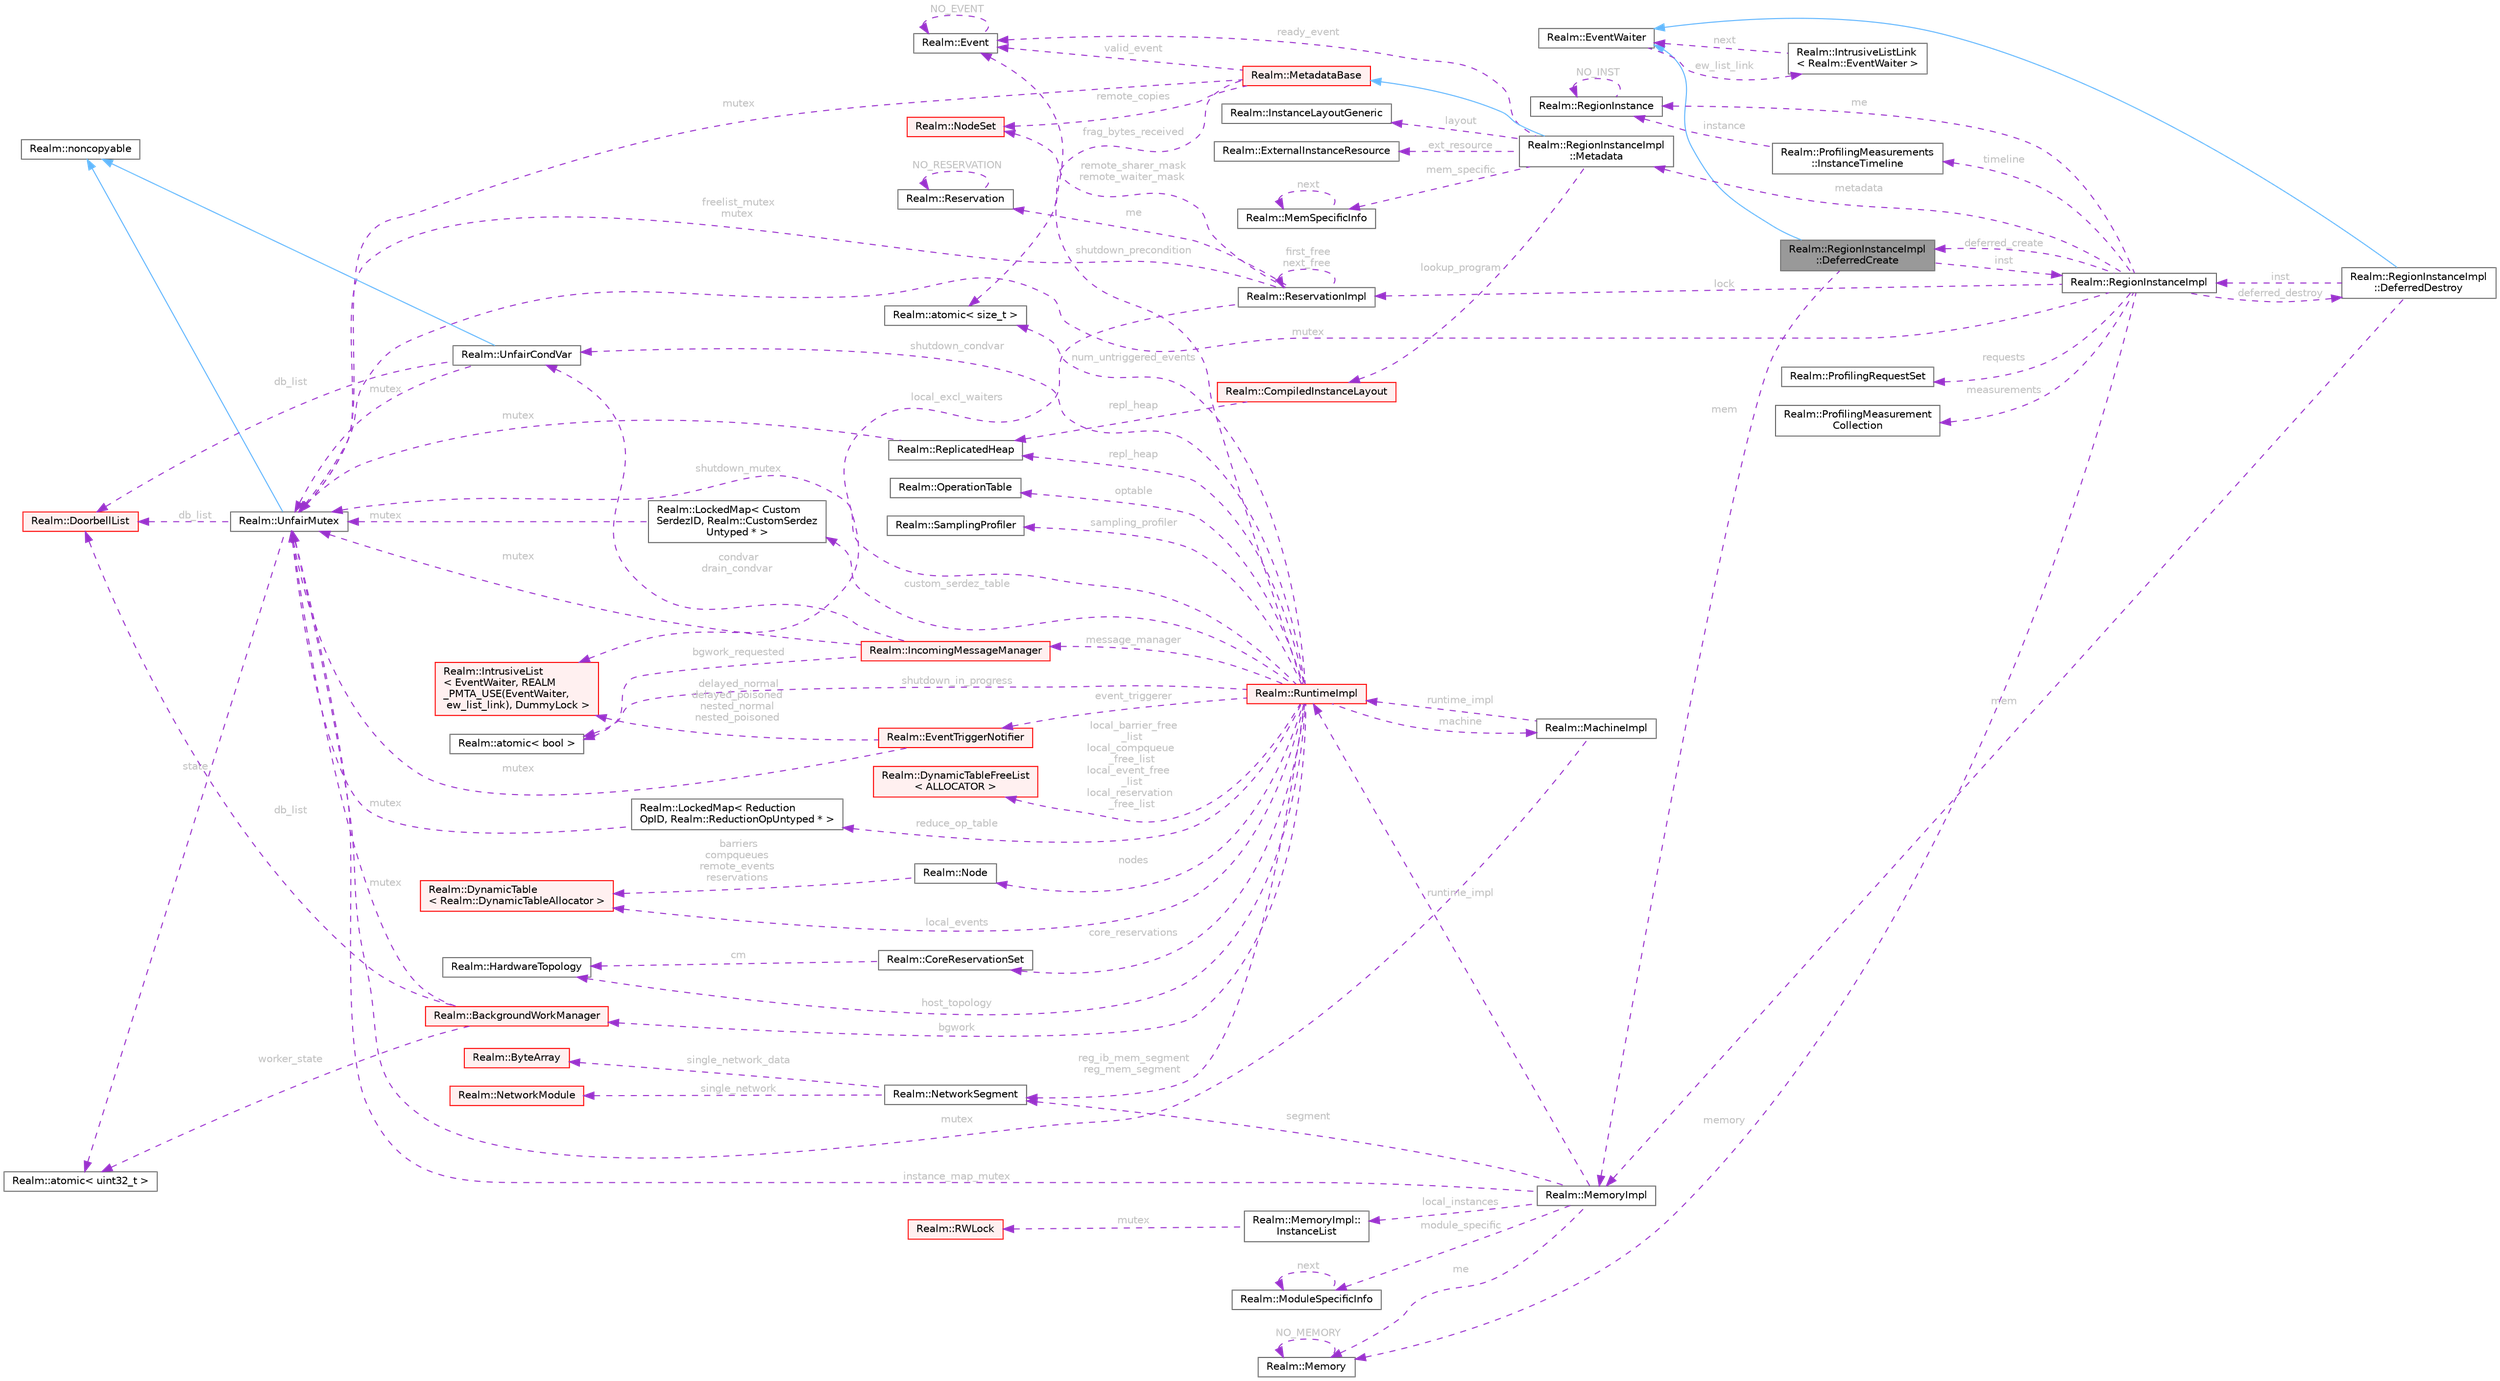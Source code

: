 digraph "Realm::RegionInstanceImpl::DeferredCreate"
{
 // LATEX_PDF_SIZE
  bgcolor="transparent";
  edge [fontname=Helvetica,fontsize=10,labelfontname=Helvetica,labelfontsize=10];
  node [fontname=Helvetica,fontsize=10,shape=box,height=0.2,width=0.4];
  rankdir="LR";
  Node1 [id="Node000001",label="Realm::RegionInstanceImpl\l::DeferredCreate",height=0.2,width=0.4,color="gray40", fillcolor="grey60", style="filled", fontcolor="black",tooltip=" "];
  Node2 -> Node1 [id="edge1_Node000001_Node000002",dir="back",color="steelblue1",style="solid",tooltip=" "];
  Node2 [id="Node000002",label="Realm::EventWaiter",height=0.2,width=0.4,color="gray40", fillcolor="white", style="filled",URL="$classRealm_1_1EventWaiter.html",tooltip=" "];
  Node3 -> Node2 [id="edge2_Node000002_Node000003",dir="back",color="darkorchid3",style="dashed",tooltip=" ",label=" ew_list_link",fontcolor="grey" ];
  Node3 [id="Node000003",label="Realm::IntrusiveListLink\l\< Realm::EventWaiter \>",height=0.2,width=0.4,color="gray40", fillcolor="white", style="filled",URL="$structRealm_1_1IntrusiveListLink.html",tooltip=" "];
  Node2 -> Node3 [id="edge3_Node000003_Node000002",dir="back",color="darkorchid3",style="dashed",tooltip=" ",label=" next",fontcolor="grey" ];
  Node4 -> Node1 [id="edge4_Node000001_Node000004",dir="back",color="darkorchid3",style="dashed",tooltip=" ",label=" inst",fontcolor="grey" ];
  Node4 [id="Node000004",label="Realm::RegionInstanceImpl",height=0.2,width=0.4,color="gray40", fillcolor="white", style="filled",URL="$classRealm_1_1RegionInstanceImpl.html",tooltip=" "];
  Node1 -> Node4 [id="edge5_Node000004_Node000001",dir="back",color="darkorchid3",style="dashed",tooltip=" ",label=" deferred_create",fontcolor="grey" ];
  Node5 -> Node4 [id="edge6_Node000004_Node000005",dir="back",color="darkorchid3",style="dashed",tooltip=" ",label=" deferred_destroy",fontcolor="grey" ];
  Node5 [id="Node000005",label="Realm::RegionInstanceImpl\l::DeferredDestroy",height=0.2,width=0.4,color="gray40", fillcolor="white", style="filled",URL="$classRealm_1_1RegionInstanceImpl_1_1DeferredDestroy.html",tooltip=" "];
  Node2 -> Node5 [id="edge7_Node000005_Node000002",dir="back",color="steelblue1",style="solid",tooltip=" "];
  Node4 -> Node5 [id="edge8_Node000005_Node000004",dir="back",color="darkorchid3",style="dashed",tooltip=" ",label=" inst",fontcolor="grey" ];
  Node6 -> Node5 [id="edge9_Node000005_Node000006",dir="back",color="darkorchid3",style="dashed",tooltip=" ",label=" mem",fontcolor="grey" ];
  Node6 [id="Node000006",label="Realm::MemoryImpl",height=0.2,width=0.4,color="gray40", fillcolor="white", style="filled",URL="$classRealm_1_1MemoryImpl.html",tooltip=" "];
  Node7 -> Node6 [id="edge10_Node000006_Node000007",dir="back",color="darkorchid3",style="dashed",tooltip=" ",label=" me",fontcolor="grey" ];
  Node7 [id="Node000007",label="Realm::Memory",height=0.2,width=0.4,color="gray40", fillcolor="white", style="filled",URL="$classRealm_1_1Memory.html",tooltip=" "];
  Node7 -> Node7 [id="edge11_Node000007_Node000007",dir="back",color="darkorchid3",style="dashed",tooltip=" ",label=" NO_MEMORY",fontcolor="grey" ];
  Node8 -> Node6 [id="edge12_Node000006_Node000008",dir="back",color="darkorchid3",style="dashed",tooltip=" ",label=" segment",fontcolor="grey" ];
  Node8 [id="Node000008",label="Realm::NetworkSegment",height=0.2,width=0.4,color="gray40", fillcolor="white", style="filled",URL="$classRealm_1_1NetworkSegment.html",tooltip=" "];
  Node9 -> Node8 [id="edge13_Node000008_Node000009",dir="back",color="darkorchid3",style="dashed",tooltip=" ",label=" single_network",fontcolor="grey" ];
  Node9 [id="Node000009",label="Realm::NetworkModule",height=0.2,width=0.4,color="red", fillcolor="#FFF0F0", style="filled",URL="$classRealm_1_1NetworkModule.html",tooltip=" "];
  Node11 -> Node8 [id="edge14_Node000008_Node000011",dir="back",color="darkorchid3",style="dashed",tooltip=" ",label=" single_network_data",fontcolor="grey" ];
  Node11 [id="Node000011",label="Realm::ByteArray",height=0.2,width=0.4,color="red", fillcolor="#FFF0F0", style="filled",URL="$classRealm_1_1ByteArray.html",tooltip=" "];
  Node13 -> Node6 [id="edge15_Node000006_Node000013",dir="back",color="darkorchid3",style="dashed",tooltip=" ",label=" module_specific",fontcolor="grey" ];
  Node13 [id="Node000013",label="Realm::ModuleSpecificInfo",height=0.2,width=0.4,color="gray40", fillcolor="white", style="filled",URL="$classRealm_1_1ModuleSpecificInfo.html",tooltip=" "];
  Node13 -> Node13 [id="edge16_Node000013_Node000013",dir="back",color="darkorchid3",style="dashed",tooltip=" ",label=" next",fontcolor="grey" ];
  Node14 -> Node6 [id="edge17_Node000006_Node000014",dir="back",color="darkorchid3",style="dashed",tooltip=" ",label=" instance_map_mutex",fontcolor="grey" ];
  Node14 [id="Node000014",label="Realm::UnfairMutex",height=0.2,width=0.4,color="gray40", fillcolor="white", style="filled",URL="$classRealm_1_1UnfairMutex.html",tooltip=" "];
  Node15 -> Node14 [id="edge18_Node000014_Node000015",dir="back",color="steelblue1",style="solid",tooltip=" "];
  Node15 [id="Node000015",label="Realm::noncopyable",height=0.2,width=0.4,color="gray40", fillcolor="white", style="filled",URL="$classRealm_1_1noncopyable.html",tooltip=" "];
  Node16 -> Node14 [id="edge19_Node000014_Node000016",dir="back",color="darkorchid3",style="dashed",tooltip=" ",label=" state",fontcolor="grey" ];
  Node16 [id="Node000016",label="Realm::atomic\< uint32_t \>",height=0.2,width=0.4,color="gray40", fillcolor="white", style="filled",URL="$classRealm_1_1atomic.html",tooltip=" "];
  Node17 -> Node14 [id="edge20_Node000014_Node000017",dir="back",color="darkorchid3",style="dashed",tooltip=" ",label=" db_list",fontcolor="grey" ];
  Node17 [id="Node000017",label="Realm::DoorbellList",height=0.2,width=0.4,color="red", fillcolor="#FFF0F0", style="filled",URL="$classRealm_1_1DoorbellList.html",tooltip=" "];
  Node19 -> Node6 [id="edge21_Node000006_Node000019",dir="back",color="darkorchid3",style="dashed",tooltip=" ",label=" local_instances",fontcolor="grey" ];
  Node19 [id="Node000019",label="Realm::MemoryImpl::\lInstanceList",height=0.2,width=0.4,color="gray40", fillcolor="white", style="filled",URL="$structRealm_1_1MemoryImpl_1_1InstanceList.html",tooltip=" "];
  Node20 -> Node19 [id="edge22_Node000019_Node000020",dir="back",color="darkorchid3",style="dashed",tooltip=" ",label=" mutex",fontcolor="grey" ];
  Node20 [id="Node000020",label="Realm::RWLock",height=0.2,width=0.4,color="red", fillcolor="#FFF0F0", style="filled",URL="$classRealm_1_1RWLock.html",tooltip=" "];
  Node23 -> Node6 [id="edge23_Node000006_Node000023",dir="back",color="darkorchid3",style="dashed",tooltip=" ",label=" runtime_impl",fontcolor="grey" ];
  Node23 [id="Node000023",label="Realm::RuntimeImpl",height=0.2,width=0.4,color="red", fillcolor="#FFF0F0", style="filled",URL="$classRealm_1_1RuntimeImpl.html",tooltip=" "];
  Node24 -> Node23 [id="edge24_Node000023_Node000024",dir="back",color="darkorchid3",style="dashed",tooltip=" ",label=" machine",fontcolor="grey" ];
  Node24 [id="Node000024",label="Realm::MachineImpl",height=0.2,width=0.4,color="gray40", fillcolor="white", style="filled",URL="$classRealm_1_1MachineImpl.html",tooltip=" "];
  Node14 -> Node24 [id="edge25_Node000024_Node000014",dir="back",color="darkorchid3",style="dashed",tooltip=" ",label=" mutex",fontcolor="grey" ];
  Node23 -> Node24 [id="edge26_Node000024_Node000023",dir="back",color="darkorchid3",style="dashed",tooltip=" ",label=" runtime_impl",fontcolor="grey" ];
  Node25 -> Node23 [id="edge27_Node000023_Node000025",dir="back",color="darkorchid3",style="dashed",tooltip=" ",label=" reduce_op_table",fontcolor="grey" ];
  Node25 [id="Node000025",label="Realm::LockedMap\< Reduction\lOpID, Realm::ReductionOpUntyped * \>",height=0.2,width=0.4,color="gray40", fillcolor="white", style="filled",URL="$classRealm_1_1LockedMap.html",tooltip=" "];
  Node14 -> Node25 [id="edge28_Node000025_Node000014",dir="back",color="darkorchid3",style="dashed",tooltip=" ",label=" mutex",fontcolor="grey" ];
  Node26 -> Node23 [id="edge29_Node000023_Node000026",dir="back",color="darkorchid3",style="dashed",tooltip=" ",label=" custom_serdez_table",fontcolor="grey" ];
  Node26 [id="Node000026",label="Realm::LockedMap\< Custom\lSerdezID, Realm::CustomSerdez\lUntyped * \>",height=0.2,width=0.4,color="gray40", fillcolor="white", style="filled",URL="$classRealm_1_1LockedMap.html",tooltip=" "];
  Node14 -> Node26 [id="edge30_Node000026_Node000014",dir="back",color="darkorchid3",style="dashed",tooltip=" ",label=" mutex",fontcolor="grey" ];
  Node27 -> Node23 [id="edge31_Node000023_Node000027",dir="back",color="darkorchid3",style="dashed",tooltip=" ",label=" num_untriggered_events",fontcolor="grey" ];
  Node27 [id="Node000027",label="Realm::atomic\< size_t \>",height=0.2,width=0.4,color="gray40", fillcolor="white", style="filled",URL="$classRealm_1_1atomic.html",tooltip=" "];
  Node28 -> Node23 [id="edge32_Node000023_Node000028",dir="back",color="darkorchid3",style="dashed",tooltip=" ",label=" nodes",fontcolor="grey" ];
  Node28 [id="Node000028",label="Realm::Node",height=0.2,width=0.4,color="gray40", fillcolor="white", style="filled",URL="$structRealm_1_1Node.html",tooltip=" "];
  Node29 -> Node28 [id="edge33_Node000028_Node000029",dir="back",color="darkorchid3",style="dashed",tooltip=" ",label=" barriers\ncompqueues\nremote_events\nreservations",fontcolor="grey" ];
  Node29 [id="Node000029",label="Realm::DynamicTable\l\< Realm::DynamicTableAllocator \>",height=0.2,width=0.4,color="red", fillcolor="#FFF0F0", style="filled",URL="$classRealm_1_1DynamicTable.html",tooltip=" "];
  Node29 -> Node23 [id="edge34_Node000023_Node000029",dir="back",color="darkorchid3",style="dashed",tooltip=" ",label=" local_events",fontcolor="grey" ];
  Node32 -> Node23 [id="edge35_Node000023_Node000032",dir="back",color="darkorchid3",style="dashed",tooltip=" ",label=" local_barrier_free\l_list\nlocal_compqueue\l_free_list\nlocal_event_free\l_list\nlocal_reservation\l_free_list",fontcolor="grey" ];
  Node32 [id="Node000032",label="Realm::DynamicTableFreeList\l\< ALLOCATOR \>",height=0.2,width=0.4,color="red", fillcolor="#FFF0F0", style="filled",URL="$classRealm_1_1DynamicTableFreeList.html",tooltip=" "];
  Node14 -> Node23 [id="edge36_Node000023_Node000014",dir="back",color="darkorchid3",style="dashed",tooltip=" ",label=" shutdown_mutex",fontcolor="grey" ];
  Node34 -> Node23 [id="edge37_Node000023_Node000034",dir="back",color="darkorchid3",style="dashed",tooltip=" ",label=" shutdown_condvar",fontcolor="grey" ];
  Node34 [id="Node000034",label="Realm::UnfairCondVar",height=0.2,width=0.4,color="gray40", fillcolor="white", style="filled",URL="$classRealm_1_1UnfairCondVar.html",tooltip=" "];
  Node15 -> Node34 [id="edge38_Node000034_Node000015",dir="back",color="steelblue1",style="solid",tooltip=" "];
  Node14 -> Node34 [id="edge39_Node000034_Node000014",dir="back",color="darkorchid3",style="dashed",tooltip=" ",label=" mutex",fontcolor="grey" ];
  Node17 -> Node34 [id="edge40_Node000034_Node000017",dir="back",color="darkorchid3",style="dashed",tooltip=" ",label=" db_list",fontcolor="grey" ];
  Node35 -> Node23 [id="edge41_Node000023_Node000035",dir="back",color="darkorchid3",style="dashed",tooltip=" ",label=" shutdown_precondition",fontcolor="grey" ];
  Node35 [id="Node000035",label="Realm::Event",height=0.2,width=0.4,color="gray40", fillcolor="white", style="filled",URL="$classRealm_1_1Event.html",tooltip=" "];
  Node35 -> Node35 [id="edge42_Node000035_Node000035",dir="back",color="darkorchid3",style="dashed",tooltip=" ",label=" NO_EVENT",fontcolor="grey" ];
  Node36 -> Node23 [id="edge43_Node000023_Node000036",dir="back",color="darkorchid3",style="dashed",tooltip=" ",label=" shutdown_in_progress",fontcolor="grey" ];
  Node36 [id="Node000036",label="Realm::atomic\< bool \>",height=0.2,width=0.4,color="gray40", fillcolor="white", style="filled",URL="$classRealm_1_1atomic.html",tooltip=" "];
  Node37 -> Node23 [id="edge44_Node000023_Node000037",dir="back",color="darkorchid3",style="dashed",tooltip=" ",label=" host_topology",fontcolor="grey" ];
  Node37 [id="Node000037",label="Realm::HardwareTopology",height=0.2,width=0.4,color="gray40", fillcolor="white", style="filled",URL="$classRealm_1_1HardwareTopology.html",tooltip="Represents the topology of the host processor cores and memory."];
  Node38 -> Node23 [id="edge45_Node000023_Node000038",dir="back",color="darkorchid3",style="dashed",tooltip=" ",label=" core_reservations",fontcolor="grey" ];
  Node38 [id="Node000038",label="Realm::CoreReservationSet",height=0.2,width=0.4,color="gray40", fillcolor="white", style="filled",URL="$classRealm_1_1CoreReservationSet.html",tooltip=" "];
  Node37 -> Node38 [id="edge46_Node000038_Node000037",dir="back",color="darkorchid3",style="dashed",tooltip=" ",label=" cm",fontcolor="grey" ];
  Node39 -> Node23 [id="edge47_Node000023_Node000039",dir="back",color="darkorchid3",style="dashed",tooltip=" ",label=" bgwork",fontcolor="grey" ];
  Node39 [id="Node000039",label="Realm::BackgroundWorkManager",height=0.2,width=0.4,color="red", fillcolor="#FFF0F0", style="filled",URL="$classRealm_1_1BackgroundWorkManager.html",tooltip=" "];
  Node14 -> Node39 [id="edge48_Node000039_Node000014",dir="back",color="darkorchid3",style="dashed",tooltip=" ",label=" mutex",fontcolor="grey" ];
  Node16 -> Node39 [id="edge49_Node000039_Node000016",dir="back",color="darkorchid3",style="dashed",tooltip=" ",label=" worker_state",fontcolor="grey" ];
  Node17 -> Node39 [id="edge50_Node000039_Node000017",dir="back",color="darkorchid3",style="dashed",tooltip=" ",label=" db_list",fontcolor="grey" ];
  Node47 -> Node23 [id="edge51_Node000023_Node000047",dir="back",color="darkorchid3",style="dashed",tooltip=" ",label=" message_manager",fontcolor="grey" ];
  Node47 [id="Node000047",label="Realm::IncomingMessageManager",height=0.2,width=0.4,color="red", fillcolor="#FFF0F0", style="filled",URL="$classRealm_1_1IncomingMessageManager.html",tooltip=" "];
  Node36 -> Node47 [id="edge52_Node000047_Node000036",dir="back",color="darkorchid3",style="dashed",tooltip=" ",label=" bgwork_requested",fontcolor="grey" ];
  Node14 -> Node47 [id="edge53_Node000047_Node000014",dir="back",color="darkorchid3",style="dashed",tooltip=" ",label=" mutex",fontcolor="grey" ];
  Node34 -> Node47 [id="edge54_Node000047_Node000034",dir="back",color="darkorchid3",style="dashed",tooltip=" ",label=" condvar\ndrain_condvar",fontcolor="grey" ];
  Node55 -> Node23 [id="edge55_Node000023_Node000055",dir="back",color="darkorchid3",style="dashed",tooltip=" ",label=" event_triggerer",fontcolor="grey" ];
  Node55 [id="Node000055",label="Realm::EventTriggerNotifier",height=0.2,width=0.4,color="red", fillcolor="#FFF0F0", style="filled",URL="$classRealm_1_1EventTriggerNotifier.html",tooltip=" "];
  Node14 -> Node55 [id="edge56_Node000055_Node000014",dir="back",color="darkorchid3",style="dashed",tooltip=" ",label=" mutex",fontcolor="grey" ];
  Node56 -> Node55 [id="edge57_Node000055_Node000056",dir="back",color="darkorchid3",style="dashed",tooltip=" ",label=" delayed_normal\ndelayed_poisoned\nnested_normal\nnested_poisoned",fontcolor="grey" ];
  Node56 [id="Node000056",label="Realm::IntrusiveList\l\< EventWaiter, REALM\l_PMTA_USE(EventWaiter,\l ew_list_link), DummyLock \>",height=0.2,width=0.4,color="red", fillcolor="#FFF0F0", style="filled",URL="$classRealm_1_1IntrusiveList.html",tooltip=" "];
  Node59 -> Node23 [id="edge58_Node000023_Node000059",dir="back",color="darkorchid3",style="dashed",tooltip=" ",label=" optable",fontcolor="grey" ];
  Node59 [id="Node000059",label="Realm::OperationTable",height=0.2,width=0.4,color="gray40", fillcolor="white", style="filled",URL="$classRealm_1_1OperationTable.html",tooltip=" "];
  Node60 -> Node23 [id="edge59_Node000023_Node000060",dir="back",color="darkorchid3",style="dashed",tooltip=" ",label=" sampling_profiler",fontcolor="grey" ];
  Node60 [id="Node000060",label="Realm::SamplingProfiler",height=0.2,width=0.4,color="gray40", fillcolor="white", style="filled",URL="$classRealm_1_1SamplingProfiler.html",tooltip=" "];
  Node61 -> Node23 [id="edge60_Node000023_Node000061",dir="back",color="darkorchid3",style="dashed",tooltip=" ",label=" repl_heap",fontcolor="grey" ];
  Node61 [id="Node000061",label="Realm::ReplicatedHeap",height=0.2,width=0.4,color="gray40", fillcolor="white", style="filled",URL="$classRealm_1_1ReplicatedHeap.html",tooltip=" "];
  Node14 -> Node61 [id="edge61_Node000061_Node000014",dir="back",color="darkorchid3",style="dashed",tooltip=" ",label=" mutex",fontcolor="grey" ];
  Node8 -> Node23 [id="edge62_Node000023_Node000008",dir="back",color="darkorchid3",style="dashed",tooltip=" ",label=" reg_ib_mem_segment\nreg_mem_segment",fontcolor="grey" ];
  Node64 -> Node4 [id="edge63_Node000004_Node000064",dir="back",color="darkorchid3",style="dashed",tooltip=" ",label=" me",fontcolor="grey" ];
  Node64 [id="Node000064",label="Realm::RegionInstance",height=0.2,width=0.4,color="gray40", fillcolor="white", style="filled",URL="$classRealm_1_1RegionInstance.html",tooltip=" "];
  Node64 -> Node64 [id="edge64_Node000064_Node000064",dir="back",color="darkorchid3",style="dashed",tooltip=" ",label=" NO_INST",fontcolor="grey" ];
  Node7 -> Node4 [id="edge65_Node000004_Node000007",dir="back",color="darkorchid3",style="dashed",tooltip=" ",label=" memory",fontcolor="grey" ];
  Node65 -> Node4 [id="edge66_Node000004_Node000065",dir="back",color="darkorchid3",style="dashed",tooltip=" ",label=" requests",fontcolor="grey" ];
  Node65 [id="Node000065",label="Realm::ProfilingRequestSet",height=0.2,width=0.4,color="gray40", fillcolor="white", style="filled",URL="$classRealm_1_1ProfilingRequestSet.html",tooltip=" "];
  Node66 -> Node4 [id="edge67_Node000004_Node000066",dir="back",color="darkorchid3",style="dashed",tooltip=" ",label=" measurements",fontcolor="grey" ];
  Node66 [id="Node000066",label="Realm::ProfilingMeasurement\lCollection",height=0.2,width=0.4,color="gray40", fillcolor="white", style="filled",URL="$classRealm_1_1ProfilingMeasurementCollection.html",tooltip=" "];
  Node67 -> Node4 [id="edge68_Node000004_Node000067",dir="back",color="darkorchid3",style="dashed",tooltip=" ",label=" timeline",fontcolor="grey" ];
  Node67 [id="Node000067",label="Realm::ProfilingMeasurements\l::InstanceTimeline",height=0.2,width=0.4,color="gray40", fillcolor="white", style="filled",URL="$structRealm_1_1ProfilingMeasurements_1_1InstanceTimeline.html",tooltip=" "];
  Node64 -> Node67 [id="edge69_Node000067_Node000064",dir="back",color="darkorchid3",style="dashed",tooltip=" ",label=" instance",fontcolor="grey" ];
  Node14 -> Node4 [id="edge70_Node000004_Node000014",dir="back",color="darkorchid3",style="dashed",tooltip=" ",label=" mutex",fontcolor="grey" ];
  Node68 -> Node4 [id="edge71_Node000004_Node000068",dir="back",color="darkorchid3",style="dashed",tooltip=" ",label=" metadata",fontcolor="grey" ];
  Node68 [id="Node000068",label="Realm::RegionInstanceImpl\l::Metadata",height=0.2,width=0.4,color="gray40", fillcolor="white", style="filled",URL="$classRealm_1_1RegionInstanceImpl_1_1Metadata.html",tooltip=" "];
  Node69 -> Node68 [id="edge72_Node000068_Node000069",dir="back",color="steelblue1",style="solid",tooltip=" "];
  Node69 [id="Node000069",label="Realm::MetadataBase",height=0.2,width=0.4,color="red", fillcolor="#FFF0F0", style="filled",URL="$classRealm_1_1MetadataBase.html",tooltip=" "];
  Node14 -> Node69 [id="edge73_Node000069_Node000014",dir="back",color="darkorchid3",style="dashed",tooltip=" ",label=" mutex",fontcolor="grey" ];
  Node35 -> Node69 [id="edge74_Node000069_Node000035",dir="back",color="darkorchid3",style="dashed",tooltip=" ",label=" valid_event",fontcolor="grey" ];
  Node70 -> Node69 [id="edge75_Node000069_Node000070",dir="back",color="darkorchid3",style="dashed",tooltip=" ",label=" remote_copies",fontcolor="grey" ];
  Node70 [id="Node000070",label="Realm::NodeSet",height=0.2,width=0.4,color="red", fillcolor="#FFF0F0", style="filled",URL="$classRealm_1_1NodeSet.html",tooltip=" "];
  Node27 -> Node69 [id="edge76_Node000069_Node000027",dir="back",color="darkorchid3",style="dashed",tooltip=" ",label=" frag_bytes_received",fontcolor="grey" ];
  Node35 -> Node68 [id="edge77_Node000068_Node000035",dir="back",color="darkorchid3",style="dashed",tooltip=" ",label=" ready_event",fontcolor="grey" ];
  Node74 -> Node68 [id="edge78_Node000068_Node000074",dir="back",color="darkorchid3",style="dashed",tooltip=" ",label=" layout",fontcolor="grey" ];
  Node74 [id="Node000074",label="Realm::InstanceLayoutGeneric",height=0.2,width=0.4,color="gray40", fillcolor="white", style="filled",URL="$classRealm_1_1InstanceLayoutGeneric.html",tooltip=" "];
  Node75 -> Node68 [id="edge79_Node000068_Node000075",dir="back",color="darkorchid3",style="dashed",tooltip=" ",label=" ext_resource",fontcolor="grey" ];
  Node75 [id="Node000075",label="Realm::ExternalInstanceResource",height=0.2,width=0.4,color="gray40", fillcolor="white", style="filled",URL="$classRealm_1_1ExternalInstanceResource.html",tooltip=" "];
  Node76 -> Node68 [id="edge80_Node000068_Node000076",dir="back",color="darkorchid3",style="dashed",tooltip=" ",label=" mem_specific",fontcolor="grey" ];
  Node76 [id="Node000076",label="Realm::MemSpecificInfo",height=0.2,width=0.4,color="gray40", fillcolor="white", style="filled",URL="$classRealm_1_1MemSpecificInfo.html",tooltip=" "];
  Node76 -> Node76 [id="edge81_Node000076_Node000076",dir="back",color="darkorchid3",style="dashed",tooltip=" ",label=" next",fontcolor="grey" ];
  Node77 -> Node68 [id="edge82_Node000068_Node000077",dir="back",color="darkorchid3",style="dashed",tooltip=" ",label=" lookup_program",fontcolor="grey" ];
  Node77 [id="Node000077",label="Realm::CompiledInstanceLayout",height=0.2,width=0.4,color="red", fillcolor="#FFF0F0", style="filled",URL="$classRealm_1_1CompiledInstanceLayout.html",tooltip=" "];
  Node61 -> Node77 [id="edge83_Node000077_Node000061",dir="back",color="darkorchid3",style="dashed",tooltip=" ",label=" repl_heap",fontcolor="grey" ];
  Node79 -> Node4 [id="edge84_Node000004_Node000079",dir="back",color="darkorchid3",style="dashed",tooltip=" ",label=" lock",fontcolor="grey" ];
  Node79 [id="Node000079",label="Realm::ReservationImpl",height=0.2,width=0.4,color="gray40", fillcolor="white", style="filled",URL="$classRealm_1_1ReservationImpl.html",tooltip=" "];
  Node80 -> Node79 [id="edge85_Node000079_Node000080",dir="back",color="darkorchid3",style="dashed",tooltip=" ",label=" me",fontcolor="grey" ];
  Node80 [id="Node000080",label="Realm::Reservation",height=0.2,width=0.4,color="gray40", fillcolor="white", style="filled",URL="$classRealm_1_1Reservation.html",tooltip=" "];
  Node80 -> Node80 [id="edge86_Node000080_Node000080",dir="back",color="darkorchid3",style="dashed",tooltip=" ",label=" NO_RESERVATION",fontcolor="grey" ];
  Node14 -> Node79 [id="edge87_Node000079_Node000014",dir="back",color="darkorchid3",style="dashed",tooltip=" ",label=" freelist_mutex\nmutex",fontcolor="grey" ];
  Node70 -> Node79 [id="edge88_Node000079_Node000070",dir="back",color="darkorchid3",style="dashed",tooltip=" ",label=" remote_sharer_mask\nremote_waiter_mask",fontcolor="grey" ];
  Node56 -> Node79 [id="edge89_Node000079_Node000056",dir="back",color="darkorchid3",style="dashed",tooltip=" ",label=" local_excl_waiters",fontcolor="grey" ];
  Node79 -> Node79 [id="edge90_Node000079_Node000079",dir="back",color="darkorchid3",style="dashed",tooltip=" ",label=" first_free\nnext_free",fontcolor="grey" ];
  Node6 -> Node1 [id="edge91_Node000001_Node000006",dir="back",color="darkorchid3",style="dashed",tooltip=" ",label=" mem",fontcolor="grey" ];
}

